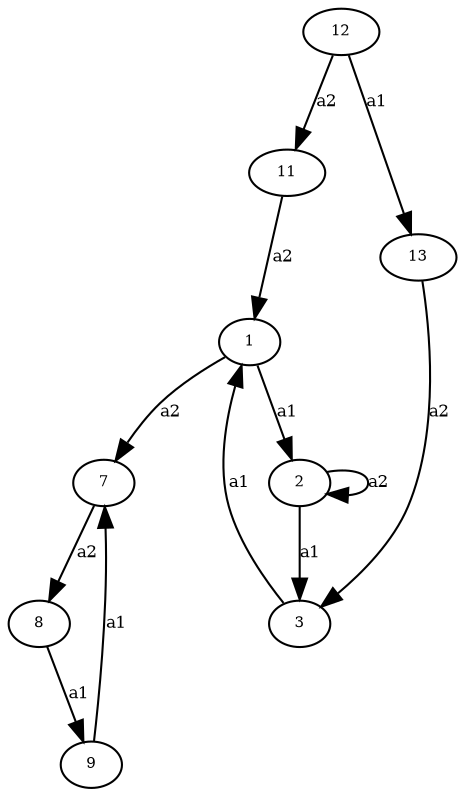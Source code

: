digraph {
"H1v1" [label="1",fontsize=7,width=.01,height=.01];
"H1v1" -> "H1v2" [label="a1",fontsize=8];
"H1v1" -> "H1v7" [label="a2",fontsize=8];
"H1v2" [label="2",fontsize=7,width=.01,height=.01];
"H1v2" -> "H1v3" [label="a1",fontsize=8];
"H1v2" -> "H1v2" [label="a2",fontsize=8];
"H1v3" [label="3",fontsize=7,width=.01,height=.01];
"H1v3" -> "H1v1" [label="a1",fontsize=8];
"H1v7" [label="7",fontsize=7,width=.01,height=.01];
"H1v7" -> "H1v8" [label="a2",fontsize=8];
"H1v8" [label="8",fontsize=7,width=.01,height=.01];
"H1v8" -> "H1v9" [label="a1",fontsize=8];
"H1v9" [label="9",fontsize=7,width=.01,height=.01];
"H1v9" -> "H1v7" [label="a1",fontsize=8];
"H1v11" [label="11",fontsize=7,width=.01,height=.01];
"H1v11" -> "H1v1" [label="a2",fontsize=8];
"H1v12" [label="12",fontsize=7,width=.01,height=.01];
"H1v12" -> "H1v13" [label="a1",fontsize=8];
"H1v12" -> "H1v11" [label="a2",fontsize=8];
"H1v13" [label="13",fontsize=7,width=.01,height=.01];
"H1v13" -> "H1v3" [label="a2",fontsize=8];
}